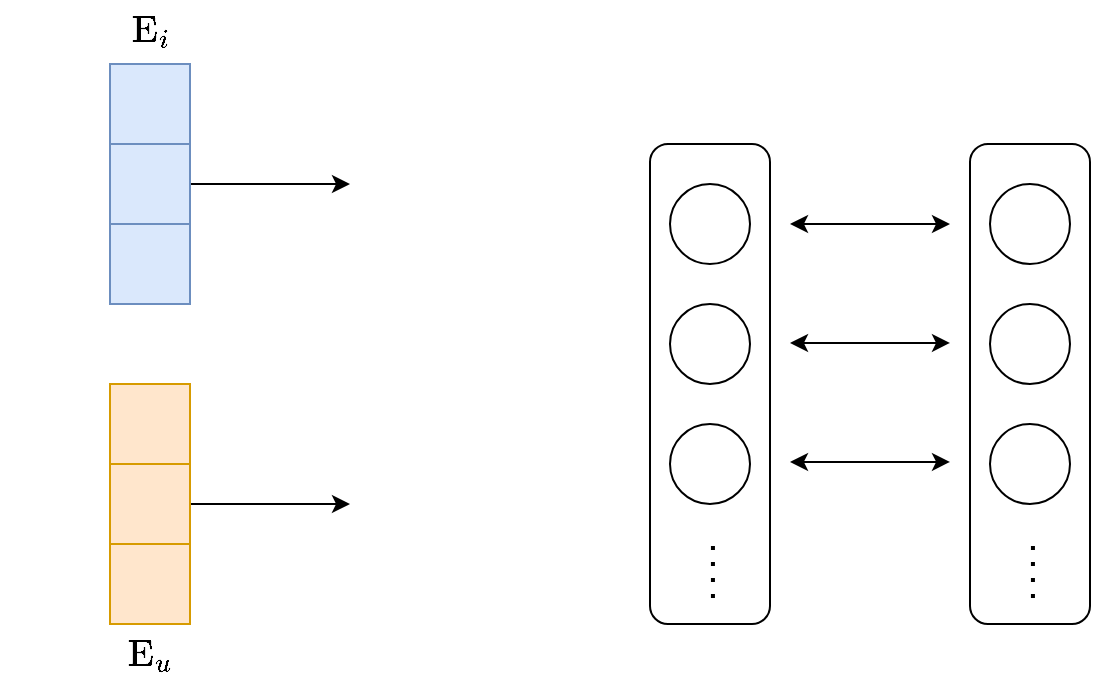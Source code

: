 <mxfile version="24.7.12">
  <diagram name="第 1 页" id="SOrNbni6haaX7lcLXhrE">
    <mxGraphModel dx="1235" dy="660" grid="1" gridSize="10" guides="1" tooltips="1" connect="1" arrows="1" fold="1" page="1" pageScale="1" pageWidth="1654" pageHeight="1169" math="1" shadow="0">
      <root>
        <mxCell id="0" />
        <mxCell id="1" parent="0" />
        <mxCell id="utOFfqkx3c1WRiRqB96s-1" value="" style="rounded=0;whiteSpace=wrap;html=1;fillColor=#dae8fc;strokeColor=#6c8ebf;" vertex="1" parent="1">
          <mxGeometry x="200" y="160" width="40" height="40" as="geometry" />
        </mxCell>
        <mxCell id="utOFfqkx3c1WRiRqB96s-13" style="edgeStyle=orthogonalEdgeStyle;rounded=0;orthogonalLoop=1;jettySize=auto;html=1;" edge="1" parent="1" source="utOFfqkx3c1WRiRqB96s-2">
          <mxGeometry relative="1" as="geometry">
            <mxPoint x="320" y="220" as="targetPoint" />
          </mxGeometry>
        </mxCell>
        <mxCell id="utOFfqkx3c1WRiRqB96s-2" value="" style="rounded=0;whiteSpace=wrap;html=1;fillColor=#dae8fc;strokeColor=#6c8ebf;" vertex="1" parent="1">
          <mxGeometry x="200" y="200" width="40" height="40" as="geometry" />
        </mxCell>
        <mxCell id="utOFfqkx3c1WRiRqB96s-3" value="" style="rounded=0;whiteSpace=wrap;html=1;fillColor=#dae8fc;strokeColor=#6c8ebf;" vertex="1" parent="1">
          <mxGeometry x="200" y="240" width="40" height="40" as="geometry" />
        </mxCell>
        <mxCell id="utOFfqkx3c1WRiRqB96s-4" value="" style="rounded=0;whiteSpace=wrap;html=1;fillColor=#ffe6cc;strokeColor=#d79b00;" vertex="1" parent="1">
          <mxGeometry x="200" y="320" width="40" height="40" as="geometry" />
        </mxCell>
        <mxCell id="utOFfqkx3c1WRiRqB96s-14" style="edgeStyle=orthogonalEdgeStyle;rounded=0;orthogonalLoop=1;jettySize=auto;html=1;exitX=1;exitY=0.5;exitDx=0;exitDy=0;" edge="1" parent="1" source="utOFfqkx3c1WRiRqB96s-5">
          <mxGeometry relative="1" as="geometry">
            <mxPoint x="320" y="380" as="targetPoint" />
          </mxGeometry>
        </mxCell>
        <mxCell id="utOFfqkx3c1WRiRqB96s-5" value="" style="rounded=0;whiteSpace=wrap;html=1;fillColor=#ffe6cc;strokeColor=#d79b00;" vertex="1" parent="1">
          <mxGeometry x="200" y="360" width="40" height="40" as="geometry" />
        </mxCell>
        <mxCell id="utOFfqkx3c1WRiRqB96s-6" value="" style="rounded=0;whiteSpace=wrap;html=1;fillColor=#ffe6cc;strokeColor=#d79b00;" vertex="1" parent="1">
          <mxGeometry x="200" y="400" width="40" height="40" as="geometry" />
        </mxCell>
        <mxCell id="utOFfqkx3c1WRiRqB96s-8" value="&lt;span style=&quot;font-size: 16px;&quot;&gt;\( \mathrm{E}_i \)&lt;/span&gt;" style="text;html=1;align=center;verticalAlign=middle;resizable=0;points=[];autosize=1;strokeColor=none;fillColor=none;" vertex="1" parent="1">
          <mxGeometry x="150" y="128" width="140" height="30" as="geometry" />
        </mxCell>
        <mxCell id="utOFfqkx3c1WRiRqB96s-11" value="&lt;span style=&quot;font-size: 16px;&quot;&gt;\( \mathrm{E}_u \)&lt;/span&gt;" style="text;html=1;align=center;verticalAlign=middle;resizable=0;points=[];autosize=1;strokeColor=none;fillColor=none;" vertex="1" parent="1">
          <mxGeometry x="145" y="440" width="150" height="30" as="geometry" />
        </mxCell>
        <mxCell id="utOFfqkx3c1WRiRqB96s-15" value="" style="rounded=1;whiteSpace=wrap;html=1;" vertex="1" parent="1">
          <mxGeometry x="470" y="200" width="60" height="240" as="geometry" />
        </mxCell>
        <mxCell id="utOFfqkx3c1WRiRqB96s-16" value="" style="ellipse;whiteSpace=wrap;html=1;aspect=fixed;" vertex="1" parent="1">
          <mxGeometry x="480" y="220" width="40" height="40" as="geometry" />
        </mxCell>
        <mxCell id="utOFfqkx3c1WRiRqB96s-17" value="" style="ellipse;whiteSpace=wrap;html=1;aspect=fixed;" vertex="1" parent="1">
          <mxGeometry x="480" y="280" width="40" height="40" as="geometry" />
        </mxCell>
        <mxCell id="utOFfqkx3c1WRiRqB96s-18" value="" style="ellipse;whiteSpace=wrap;html=1;aspect=fixed;" vertex="1" parent="1">
          <mxGeometry x="480" y="340" width="40" height="40" as="geometry" />
        </mxCell>
        <mxCell id="utOFfqkx3c1WRiRqB96s-20" value="" style="endArrow=none;dashed=1;html=1;dashPattern=1 3;strokeWidth=2;rounded=0;" edge="1" parent="1">
          <mxGeometry width="50" height="50" relative="1" as="geometry">
            <mxPoint x="501.47" y="427" as="sourcePoint" />
            <mxPoint x="501.47" y="397" as="targetPoint" />
          </mxGeometry>
        </mxCell>
        <mxCell id="utOFfqkx3c1WRiRqB96s-21" value="" style="rounded=1;whiteSpace=wrap;html=1;" vertex="1" parent="1">
          <mxGeometry x="630" y="200" width="60" height="240" as="geometry" />
        </mxCell>
        <mxCell id="utOFfqkx3c1WRiRqB96s-22" value="" style="ellipse;whiteSpace=wrap;html=1;aspect=fixed;" vertex="1" parent="1">
          <mxGeometry x="640" y="220" width="40" height="40" as="geometry" />
        </mxCell>
        <mxCell id="utOFfqkx3c1WRiRqB96s-23" value="" style="ellipse;whiteSpace=wrap;html=1;aspect=fixed;" vertex="1" parent="1">
          <mxGeometry x="640" y="280" width="40" height="40" as="geometry" />
        </mxCell>
        <mxCell id="utOFfqkx3c1WRiRqB96s-24" value="" style="ellipse;whiteSpace=wrap;html=1;aspect=fixed;" vertex="1" parent="1">
          <mxGeometry x="640" y="340" width="40" height="40" as="geometry" />
        </mxCell>
        <mxCell id="utOFfqkx3c1WRiRqB96s-25" value="" style="endArrow=none;dashed=1;html=1;dashPattern=1 3;strokeWidth=2;rounded=0;" edge="1" parent="1">
          <mxGeometry width="50" height="50" relative="1" as="geometry">
            <mxPoint x="661.47" y="427" as="sourcePoint" />
            <mxPoint x="661.47" y="397" as="targetPoint" />
          </mxGeometry>
        </mxCell>
        <mxCell id="utOFfqkx3c1WRiRqB96s-26" value="" style="endArrow=classic;startArrow=classic;html=1;rounded=0;" edge="1" parent="1">
          <mxGeometry width="50" height="50" relative="1" as="geometry">
            <mxPoint x="540" y="240" as="sourcePoint" />
            <mxPoint x="620" y="240" as="targetPoint" />
          </mxGeometry>
        </mxCell>
        <mxCell id="utOFfqkx3c1WRiRqB96s-29" value="" style="endArrow=classic;startArrow=classic;html=1;rounded=0;" edge="1" parent="1">
          <mxGeometry width="50" height="50" relative="1" as="geometry">
            <mxPoint x="540" y="299.47" as="sourcePoint" />
            <mxPoint x="620" y="299.47" as="targetPoint" />
          </mxGeometry>
        </mxCell>
        <mxCell id="utOFfqkx3c1WRiRqB96s-30" value="" style="endArrow=classic;startArrow=classic;html=1;rounded=0;" edge="1" parent="1">
          <mxGeometry width="50" height="50" relative="1" as="geometry">
            <mxPoint x="540" y="358.95" as="sourcePoint" />
            <mxPoint x="620" y="358.95" as="targetPoint" />
          </mxGeometry>
        </mxCell>
      </root>
    </mxGraphModel>
  </diagram>
</mxfile>
